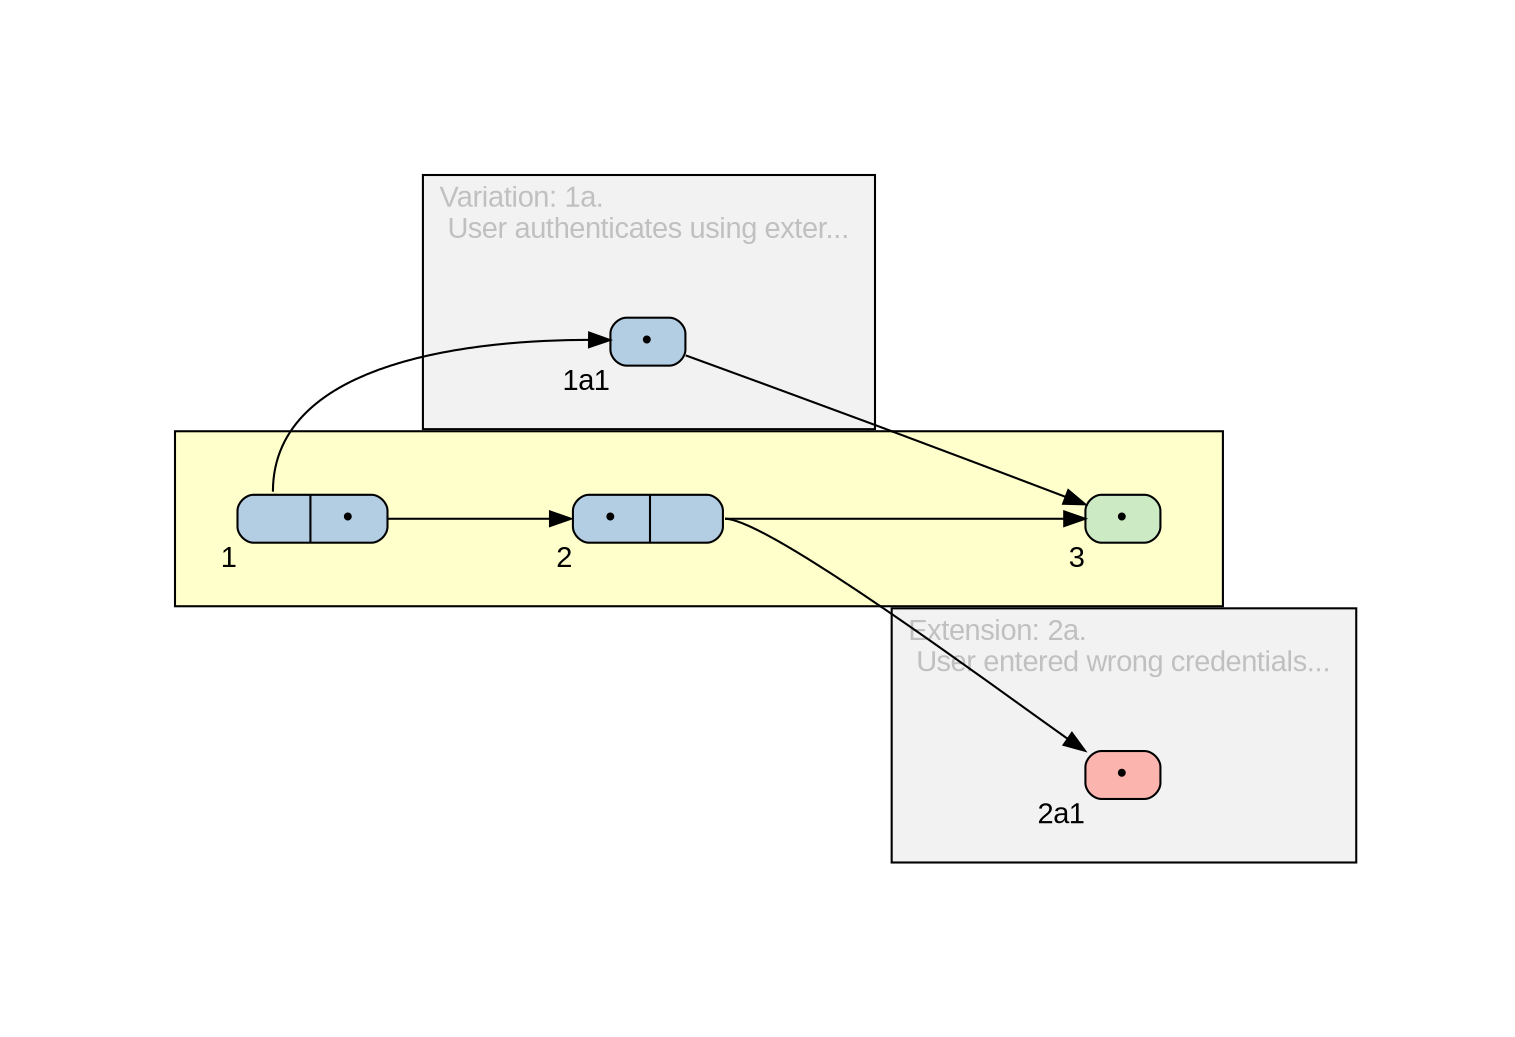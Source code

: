 digraph mygraph {
	rankdir="LR"
	fontcolor="gray"
	fontname="Arial"
	margin="1"
	dpi="62"
	node [
		shape="Mrecord",
		style="filled",
		label="",
		fontname="Arial",
		width="0.5",
		height="0.1",
		fillcolor="#b3cde3"
	]
	edge [
		fontname="Arial"
	]
	ranksep="0.4"
	nodesep="0.2"
	 labeljust="l"
	subgraph cluster_UC7_ {
		bgcolor="#ffffcc"
		label=""
		margin="30"
		"UC71" [xlabel="1", label="{<VAR>|<JMP>&bull;}", tooltip="User enters login and password.", width="1.0"]
		"UC72" [xlabel="2", label="{<JMP>&bull;|<EXT>}", tooltip="System verifies login and password. #(consume:email)", width="1.0"]
		"UC73" [xlabel="3", fillcolor="#ccebc5", label="{<JMP>&bull;}", tooltip="Use case finishes.", width="0.5"]
	}
	subgraph cluster_UC7_2a {
		label="Extension: 2a.\l User entered wrong credentials... "
		bgcolor="#f2f2f2"
		fontcolor="gray"
		margin="30"
		"UC72a1" [xlabel="2a1", fillcolor="#fbb4ae", label="{<JMP>&bull;}", tooltip="System shows error message. #(abort)", width="0.5"]
	}
	subgraph cluster_UC7_1a {
		label="Variation: 1a.\l User authenticates using exter... "
		bgcolor="#f2f2f2"
		fontcolor="gray"
		margin="30"
		"UC71a1" [xlabel="1a1", label="{<JMP>&bull;}", tooltip="System authenticates user using external service. 
		    #(guard:external_auth) #(goto:3)", width="0.5"]
	}
	"UC71":"JMP" -> "UC72":"JMP" [URL="#UC7_1"]
	"UC72":"EXT" -> "UC73":"JMP" [URL="#UC7_2"]
	"UC72":"EXT" -> "UC72a1":"JMP" [URL="#UC7_2"]
	"UC71":"VAR" -> "UC71a1":"JMP" [URL="#UC7_1"]
	"UC71a1":"JMP" -> "UC73":"JMP" [URL="#UC7_1a1"]
}
